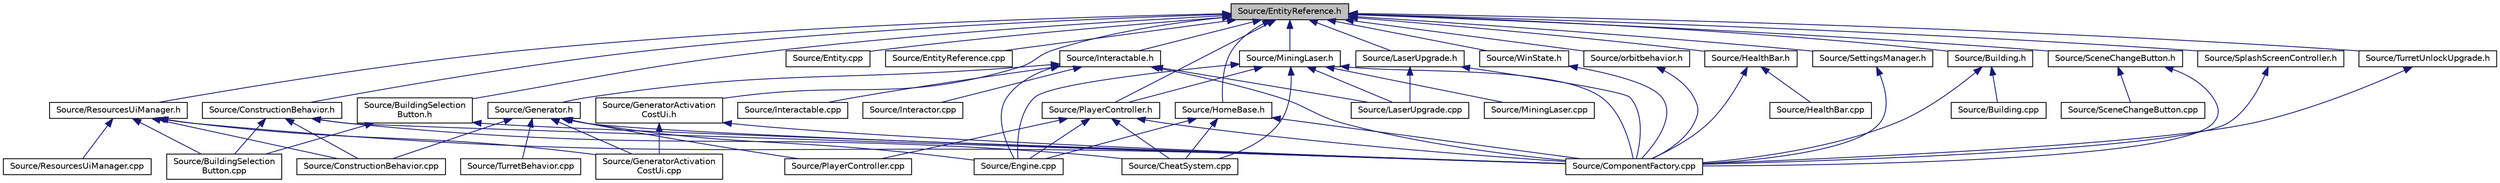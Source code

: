 digraph "Source/EntityReference.h"
{
 // LATEX_PDF_SIZE
  edge [fontname="Helvetica",fontsize="10",labelfontname="Helvetica",labelfontsize="10"];
  node [fontname="Helvetica",fontsize="10",shape=record];
  Node1 [label="Source/EntityReference.h",height=0.2,width=0.4,color="black", fillcolor="grey75", style="filled", fontcolor="black",tooltip="a reference to an Entity in the scene"];
  Node1 -> Node2 [dir="back",color="midnightblue",fontsize="10",style="solid"];
  Node2 [label="Source/Building.h",height=0.2,width=0.4,color="black", fillcolor="white", style="filled",URL="$Building_8h.html",tooltip="Building Component Class."];
  Node2 -> Node3 [dir="back",color="midnightblue",fontsize="10",style="solid"];
  Node3 [label="Source/Building.cpp",height=0.2,width=0.4,color="black", fillcolor="white", style="filled",URL="$Building_8cpp.html",tooltip="Building Component Class."];
  Node2 -> Node4 [dir="back",color="midnightblue",fontsize="10",style="solid"];
  Node4 [label="Source/ComponentFactory.cpp",height=0.2,width=0.4,color="black", fillcolor="white", style="filled",URL="$ComponentFactory_8cpp.html",tooltip="Definitions for the component factory class."];
  Node1 -> Node5 [dir="back",color="midnightblue",fontsize="10",style="solid"];
  Node5 [label="Source/BuildingSelection\lButton.h",height=0.2,width=0.4,color="black", fillcolor="white", style="filled",URL="$BuildingSelectionButton_8h.html",tooltip="button that selects which building the ConstructionManager should place"];
  Node5 -> Node6 [dir="back",color="midnightblue",fontsize="10",style="solid"];
  Node6 [label="Source/BuildingSelection\lButton.cpp",height=0.2,width=0.4,color="black", fillcolor="white", style="filled",URL="$BuildingSelectionButton_8cpp.html",tooltip="button that selects which building the ConstructionManager should place"];
  Node5 -> Node4 [dir="back",color="midnightblue",fontsize="10",style="solid"];
  Node1 -> Node7 [dir="back",color="midnightblue",fontsize="10",style="solid"];
  Node7 [label="Source/ConstructionBehavior.h",height=0.2,width=0.4,color="black", fillcolor="white", style="filled",URL="$ConstructionBehavior_8h.html",tooltip="handles the construction of towers and modification of terrain"];
  Node7 -> Node6 [dir="back",color="midnightblue",fontsize="10",style="solid"];
  Node7 -> Node8 [dir="back",color="midnightblue",fontsize="10",style="solid"];
  Node8 [label="Source/CheatSystem.cpp",height=0.2,width=0.4,color="black", fillcolor="white", style="filled",URL="$CheatSystem_8cpp.html",tooltip="CheatSystem Class definition."];
  Node7 -> Node4 [dir="back",color="midnightblue",fontsize="10",style="solid"];
  Node7 -> Node9 [dir="back",color="midnightblue",fontsize="10",style="solid"];
  Node9 [label="Source/ConstructionBehavior.cpp",height=0.2,width=0.4,color="black", fillcolor="white", style="filled",URL="$ConstructionBehavior_8cpp.html",tooltip="handles the construction of towers and modification of terrain"];
  Node1 -> Node10 [dir="back",color="midnightblue",fontsize="10",style="solid"];
  Node10 [label="Source/Entity.cpp",height=0.2,width=0.4,color="black", fillcolor="white", style="filled",URL="$Entity_8cpp.html",tooltip="Function definitions for the Entity class."];
  Node1 -> Node11 [dir="back",color="midnightblue",fontsize="10",style="solid"];
  Node11 [label="Source/EntityReference.cpp",height=0.2,width=0.4,color="black", fillcolor="white", style="filled",URL="$EntityReference_8cpp.html",tooltip="a reference to an Entity in the scene"];
  Node1 -> Node12 [dir="back",color="midnightblue",fontsize="10",style="solid"];
  Node12 [label="Source/GeneratorActivation\lCostUi.h",height=0.2,width=0.4,color="black", fillcolor="white", style="filled",URL="$GeneratorActivationCostUi_8h.html",tooltip="displays the costs of activating generators"];
  Node12 -> Node4 [dir="back",color="midnightblue",fontsize="10",style="solid"];
  Node12 -> Node13 [dir="back",color="midnightblue",fontsize="10",style="solid"];
  Node13 [label="Source/GeneratorActivation\lCostUi.cpp",height=0.2,width=0.4,color="black", fillcolor="white", style="filled",URL="$GeneratorActivationCostUi_8cpp.html",tooltip="displays the costs of activating generators"];
  Node1 -> Node14 [dir="back",color="midnightblue",fontsize="10",style="solid"];
  Node14 [label="Source/HealthBar.h",height=0.2,width=0.4,color="black", fillcolor="white", style="filled",URL="$HealthBar_8h.html",tooltip="health bar UI that displays offset from an Entity with a Health component"];
  Node14 -> Node4 [dir="back",color="midnightblue",fontsize="10",style="solid"];
  Node14 -> Node15 [dir="back",color="midnightblue",fontsize="10",style="solid"];
  Node15 [label="Source/HealthBar.cpp",height=0.2,width=0.4,color="black", fillcolor="white", style="filled",URL="$HealthBar_8cpp.html",tooltip="health bar UI that displays offset from an Entity with a Health component"];
  Node1 -> Node16 [dir="back",color="midnightblue",fontsize="10",style="solid"];
  Node16 [label="Source/HomeBase.h",height=0.2,width=0.4,color="black", fillcolor="white", style="filled",URL="$HomeBase_8h_source.html",tooltip=" "];
  Node16 -> Node8 [dir="back",color="midnightblue",fontsize="10",style="solid"];
  Node16 -> Node4 [dir="back",color="midnightblue",fontsize="10",style="solid"];
  Node16 -> Node17 [dir="back",color="midnightblue",fontsize="10",style="solid"];
  Node17 [label="Source/Engine.cpp",height=0.2,width=0.4,color="black", fillcolor="white", style="filled",URL="$Engine_8cpp.html",tooltip="Engine class."];
  Node1 -> Node18 [dir="back",color="midnightblue",fontsize="10",style="solid"];
  Node18 [label="Source/Interactable.h",height=0.2,width=0.4,color="black", fillcolor="white", style="filled",URL="$Interactable_8h.html",tooltip="Component which can be interacted with by pressing a button when nearby."];
  Node18 -> Node4 [dir="back",color="midnightblue",fontsize="10",style="solid"];
  Node18 -> Node17 [dir="back",color="midnightblue",fontsize="10",style="solid"];
  Node18 -> Node19 [dir="back",color="midnightblue",fontsize="10",style="solid"];
  Node19 [label="Source/Generator.h",height=0.2,width=0.4,color="black", fillcolor="white", style="filled",URL="$Generator_8h_source.html",tooltip=" "];
  Node19 -> Node4 [dir="back",color="midnightblue",fontsize="10",style="solid"];
  Node19 -> Node9 [dir="back",color="midnightblue",fontsize="10",style="solid"];
  Node19 -> Node17 [dir="back",color="midnightblue",fontsize="10",style="solid"];
  Node19 -> Node13 [dir="back",color="midnightblue",fontsize="10",style="solid"];
  Node19 -> Node20 [dir="back",color="midnightblue",fontsize="10",style="solid"];
  Node20 [label="Source/PlayerController.cpp",height=0.2,width=0.4,color="black", fillcolor="white", style="filled",URL="$PlayerController_8cpp.html",tooltip="PlayerController Behaviour Class."];
  Node19 -> Node21 [dir="back",color="midnightblue",fontsize="10",style="solid"];
  Node21 [label="Source/TurretBehavior.cpp",height=0.2,width=0.4,color="black", fillcolor="white", style="filled",URL="$TurretBehavior_8cpp.html",tooltip="Behavior Compenent for Basic Turret"];
  Node18 -> Node22 [dir="back",color="midnightblue",fontsize="10",style="solid"];
  Node22 [label="Source/Interactable.cpp",height=0.2,width=0.4,color="black", fillcolor="white", style="filled",URL="$Interactable_8cpp.html",tooltip="Component which can be interacted with by pressing a button when nearby."];
  Node18 -> Node23 [dir="back",color="midnightblue",fontsize="10",style="solid"];
  Node23 [label="Source/Interactor.cpp",height=0.2,width=0.4,color="black", fillcolor="white", style="filled",URL="$Interactor_8cpp.html",tooltip="Behavior that can interact with nearby Interactable Components."];
  Node18 -> Node24 [dir="back",color="midnightblue",fontsize="10",style="solid"];
  Node24 [label="Source/LaserUpgrade.cpp",height=0.2,width=0.4,color="black", fillcolor="white", style="filled",URL="$LaserUpgrade_8cpp.html",tooltip="collectable upgrade to the player's MiningLaser"];
  Node1 -> Node25 [dir="back",color="midnightblue",fontsize="10",style="solid"];
  Node25 [label="Source/LaserUpgrade.h",height=0.2,width=0.4,color="black", fillcolor="white", style="filled",URL="$LaserUpgrade_8h.html",tooltip="collectable upgrade to the player's MiningLaser"];
  Node25 -> Node4 [dir="back",color="midnightblue",fontsize="10",style="solid"];
  Node25 -> Node24 [dir="back",color="midnightblue",fontsize="10",style="solid"];
  Node1 -> Node26 [dir="back",color="midnightblue",fontsize="10",style="solid"];
  Node26 [label="Source/MiningLaser.h",height=0.2,width=0.4,color="black", fillcolor="white", style="filled",URL="$MiningLaser_8h.html",tooltip="Digging laser controllable by an entity."];
  Node26 -> Node8 [dir="back",color="midnightblue",fontsize="10",style="solid"];
  Node26 -> Node4 [dir="back",color="midnightblue",fontsize="10",style="solid"];
  Node26 -> Node17 [dir="back",color="midnightblue",fontsize="10",style="solid"];
  Node26 -> Node24 [dir="back",color="midnightblue",fontsize="10",style="solid"];
  Node26 -> Node27 [dir="back",color="midnightblue",fontsize="10",style="solid"];
  Node27 [label="Source/MiningLaser.cpp",height=0.2,width=0.4,color="black", fillcolor="white", style="filled",URL="$MiningLaser_8cpp.html",tooltip="Digging laser controllable by an entity."];
  Node26 -> Node28 [dir="back",color="midnightblue",fontsize="10",style="solid"];
  Node28 [label="Source/PlayerController.h",height=0.2,width=0.4,color="black", fillcolor="white", style="filled",URL="$PlayerController_8h.html",tooltip="PlayerController Behaviour Class."];
  Node28 -> Node8 [dir="back",color="midnightblue",fontsize="10",style="solid"];
  Node28 -> Node4 [dir="back",color="midnightblue",fontsize="10",style="solid"];
  Node28 -> Node17 [dir="back",color="midnightblue",fontsize="10",style="solid"];
  Node28 -> Node20 [dir="back",color="midnightblue",fontsize="10",style="solid"];
  Node1 -> Node29 [dir="back",color="midnightblue",fontsize="10",style="solid"];
  Node29 [label="Source/orbitbehavior.h",height=0.2,width=0.4,color="black", fillcolor="white", style="filled",URL="$orbitbehavior_8h_source.html",tooltip=" "];
  Node29 -> Node4 [dir="back",color="midnightblue",fontsize="10",style="solid"];
  Node1 -> Node28 [dir="back",color="midnightblue",fontsize="10",style="solid"];
  Node1 -> Node30 [dir="back",color="midnightblue",fontsize="10",style="solid"];
  Node30 [label="Source/ResourcesUiManager.h",height=0.2,width=0.4,color="black", fillcolor="white", style="filled",URL="$ResourcesUiManager_8h.html",tooltip="Component that manages the UI for displaying what resources a player currently has."];
  Node30 -> Node6 [dir="back",color="midnightblue",fontsize="10",style="solid"];
  Node30 -> Node4 [dir="back",color="midnightblue",fontsize="10",style="solid"];
  Node30 -> Node9 [dir="back",color="midnightblue",fontsize="10",style="solid"];
  Node30 -> Node13 [dir="back",color="midnightblue",fontsize="10",style="solid"];
  Node30 -> Node31 [dir="back",color="midnightblue",fontsize="10",style="solid"];
  Node31 [label="Source/ResourcesUiManager.cpp",height=0.2,width=0.4,color="black", fillcolor="white", style="filled",URL="$ResourcesUiManager_8cpp.html",tooltip="Component that manages the UI for displaying what resources a player currently has."];
  Node1 -> Node32 [dir="back",color="midnightblue",fontsize="10",style="solid"];
  Node32 [label="Source/SceneChangeButton.h",height=0.2,width=0.4,color="black", fillcolor="white", style="filled",URL="$SceneChangeButton_8h.html",tooltip="Component that changes the scene when clicked."];
  Node32 -> Node4 [dir="back",color="midnightblue",fontsize="10",style="solid"];
  Node32 -> Node33 [dir="back",color="midnightblue",fontsize="10",style="solid"];
  Node33 [label="Source/SceneChangeButton.cpp",height=0.2,width=0.4,color="black", fillcolor="white", style="filled",URL="$SceneChangeButton_8cpp.html",tooltip="Component that changes the scene when clicked."];
  Node1 -> Node34 [dir="back",color="midnightblue",fontsize="10",style="solid"];
  Node34 [label="Source/SettingsManager.h",height=0.2,width=0.4,color="black", fillcolor="white", style="filled",URL="$SettingsManager_8h.html",tooltip="Settings Manager Class."];
  Node34 -> Node4 [dir="back",color="midnightblue",fontsize="10",style="solid"];
  Node1 -> Node35 [dir="back",color="midnightblue",fontsize="10",style="solid"];
  Node35 [label="Source/SplashScreenController.h",height=0.2,width=0.4,color="black", fillcolor="white", style="filled",URL="$SplashScreenController_8h_source.html",tooltip=" "];
  Node35 -> Node4 [dir="back",color="midnightblue",fontsize="10",style="solid"];
  Node1 -> Node36 [dir="back",color="midnightblue",fontsize="10",style="solid"];
  Node36 [label="Source/TurretUnlockUpgrade.h",height=0.2,width=0.4,color="black", fillcolor="white", style="filled",URL="$TurretUnlockUpgrade_8h.html",tooltip="collectable upgrade which unlocks a turret"];
  Node36 -> Node4 [dir="back",color="midnightblue",fontsize="10",style="solid"];
  Node1 -> Node37 [dir="back",color="midnightblue",fontsize="10",style="solid"];
  Node37 [label="Source/WinState.h",height=0.2,width=0.4,color="black", fillcolor="white", style="filled",URL="$WinState_8h_source.html",tooltip=" "];
  Node37 -> Node4 [dir="back",color="midnightblue",fontsize="10",style="solid"];
}
